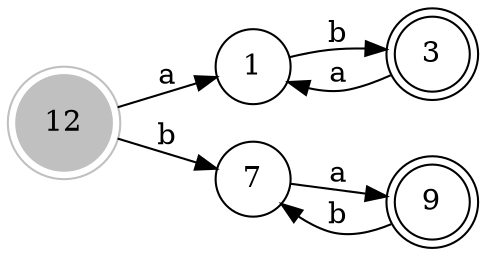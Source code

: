 digraph automate {
	rankdir=LR;
	size="8,5";
    node  [shape = circle];
    "12"  [style = "filled",color ="gray"];
    "3"  [shape = "doublecircle"];
    "9"  [shape = "doublecircle"];
    "12"  [shape = "doublecircle"];
    "1" -> "3" [label= "b"];
    "12" -> "1" [label= "a"];
    "12" -> "7" [label= "b"];
    "3" -> "1" [label= "a"];
    "7" -> "9" [label= "a"];
    "9" -> "7" [label= "b"];
}